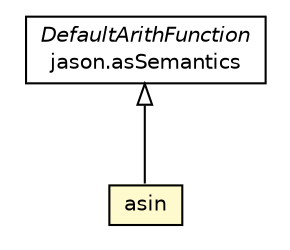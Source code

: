 #!/usr/local/bin/dot
#
# Class diagram 
# Generated by UMLGraph version R5_6 (http://www.umlgraph.org/)
#

digraph G {
	edge [fontname="Helvetica",fontsize=10,labelfontname="Helvetica",labelfontsize=10];
	node [fontname="Helvetica",fontsize=10,shape=plaintext];
	nodesep=0.25;
	ranksep=0.5;
	// jason.asSemantics.DefaultArithFunction
	c74481 [label=<<table title="jason.asSemantics.DefaultArithFunction" border="0" cellborder="1" cellspacing="0" cellpadding="2" port="p" href="../asSemantics/DefaultArithFunction.html">
		<tr><td><table border="0" cellspacing="0" cellpadding="1">
<tr><td align="center" balign="center"><font face="Helvetica-Oblique"> DefaultArithFunction </font></td></tr>
<tr><td align="center" balign="center"> jason.asSemantics </td></tr>
		</table></td></tr>
		</table>>, URL="../asSemantics/DefaultArithFunction.html", fontname="Helvetica", fontcolor="black", fontsize=10.0];
	// jason.functions.asin
	c74595 [label=<<table title="jason.functions.asin" border="0" cellborder="1" cellspacing="0" cellpadding="2" port="p" bgcolor="lemonChiffon" href="./asin.html">
		<tr><td><table border="0" cellspacing="0" cellpadding="1">
<tr><td align="center" balign="center"> asin </td></tr>
		</table></td></tr>
		</table>>, URL="./asin.html", fontname="Helvetica", fontcolor="black", fontsize=10.0];
	//jason.functions.asin extends jason.asSemantics.DefaultArithFunction
	c74481:p -> c74595:p [dir=back,arrowtail=empty];
}

